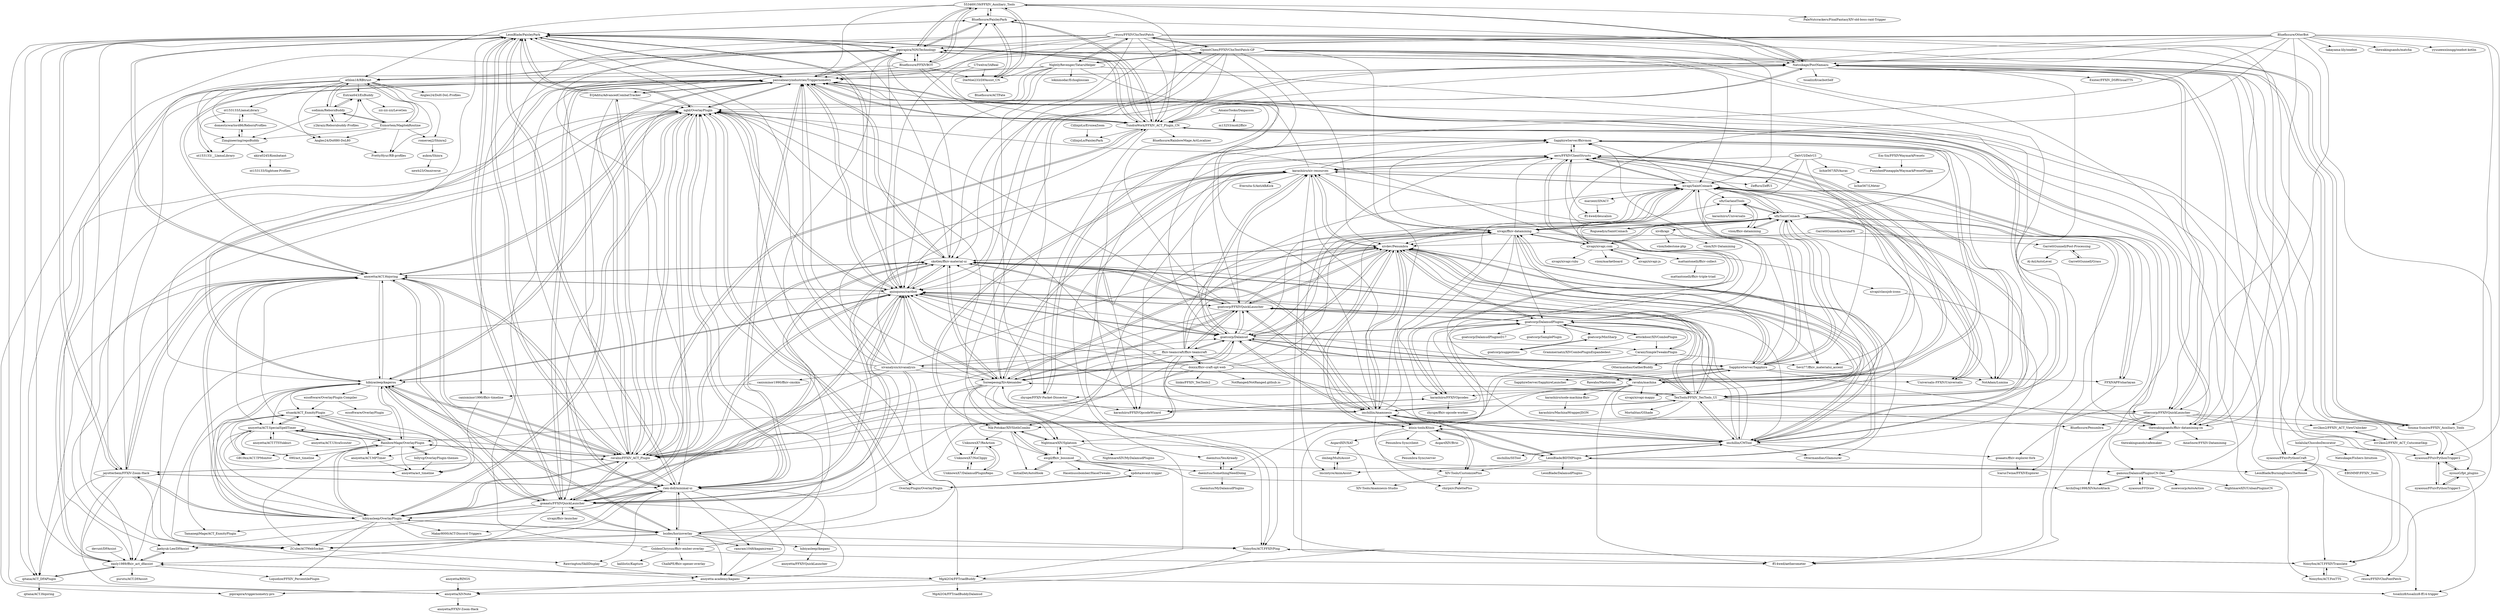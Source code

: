 digraph G {
"553469159/FFXIV_Auxiliary_Tools" -> "Bluefissure/PaisleyPark"
"553469159/FFXIV_Auxiliary_Tools" -> "pipirapira/NiNiTechnology"
"553469159/FFXIV_Auxiliary_Tools" -> "Natsukage/PostNamazu"
"553469159/FFXIV_Auxiliary_Tools" -> "paissaheavyindustries/Triggernometry"
"553469159/FFXIV_Auxiliary_Tools" -> "DieMoe233/DFAssist_CN"
"553469159/FFXIV_Auxiliary_Tools" -> "TundraWork/FFXIV_ACT_Plugin_CN"
"553469159/FFXIV_Auxiliary_Tools" -> "athlon18/RBtrust"
"553469159/FFXIV_Auxiliary_Tools" -> "Bluefissure/FFXIVBOT"
"553469159/FFXIV_Auxiliary_Tools" -> "PaleNutcrackers/FinalFantasyXIV-old-boss-raid-Trigger"
"Nik-Potokar/XIVSlothCombo" -> "NightmareXIV/Splatoon"
"Nik-Potokar/XIVSlothCombo" -> "awgil/ffxiv_bossmod"
"Nik-Potokar/XIVSlothCombo" -> "UnknownX7/ReAction"
"Nik-Potokar/XIVSlothCombo" -> "InitialDet/AutoHook"
"Nik-Potokar/XIVSlothCombo" -> "karashiiro/xiv-resources"
"lichie567/XIVAuras" -> "lichie567/LMeter"
"GpointChen/FFXIVChnTextPatch-GP" -> "reusu/FFXIVChnTextPatch"
"GpointChen/FFXIVChnTextPatch-GP" -> "NightlyRevenger/TataruHelper"
"GpointChen/FFXIVChnTextPatch-GP" -> "xivapi/SaintCoinach"
"GpointChen/FFXIVChnTextPatch-GP" -> "skotlex/ffxiv-material-ui"
"GpointChen/FFXIVChnTextPatch-GP" -> "TexTools/FFXIV_TexTools_UI"
"GpointChen/FFXIVChnTextPatch-GP" -> "thewakingsands/ffxiv-datamining-cn"
"GpointChen/FFXIVChnTextPatch-GP" -> "Natsukage/PostNamazu"
"GpointChen/FFXIVChnTextPatch-GP" -> "imchillin/Anamnesis"
"GpointChen/FFXIVChnTextPatch-GP" -> "goatcorp/FFXIVQuickLauncher"
"GpointChen/FFXIVChnTextPatch-GP" -> "ottercorp/FFXIVQuickLauncher"
"GpointChen/FFXIVChnTextPatch-GP" -> "xivdev/Penumbra"
"GpointChen/FFXIVChnTextPatch-GP" -> "TundraWork/FFXIV_ACT_Plugin_CN"
"GpointChen/FFXIVChnTextPatch-GP" -> "quisquous/cactbot"
"GpointChen/FFXIVChnTextPatch-GP" -> "ravahn/FFXIV_ACT_Plugin"
"GpointChen/FFXIVChnTextPatch-GP" -> "Soreepeong/XivAlexander"
"reusu/FFXIVChnTextPatch" -> "Noisyfox/ACT.FFXIVTranslate"
"reusu/FFXIVChnTextPatch" -> "GpointChen/FFXIVChnTextPatch-GP"
"reusu/FFXIVChnTextPatch" -> "reusu/FFXIVChnFontPatch"
"reusu/FFXIVChnTextPatch" -> "TundraWork/FFXIV_ACT_Plugin_CN"
"reusu/FFXIVChnTextPatch" -> "NightlyRevenger/TataruHelper"
"reusu/FFXIVChnTextPatch" -> "pipirapira/NiNiTechnology"
"reusu/FFXIVChnTextPatch" -> "quisquous/cactbot"
"reusu/FFXIVChnTextPatch" -> "thewakingsands/ffxiv-datamining-cn"
"reusu/FFXIVChnTextPatch" -> "ravahn/FFXIV_ACT_Plugin"
"reusu/FFXIVChnTextPatch" -> "Noisyfox/ACT.FFXIVPing"
"reusu/FFXIVChnTextPatch" -> "DieMoe233/DFAssist_CN"
"reusu/FFXIVChnTextPatch" -> "skotlex/ffxiv-material-ui"
"reusu/FFXIVChnTextPatch" -> "rien-doll/minimal-ui"
"reusu/FFXIVChnTextPatch" -> "xivapi/SaintCoinach"
"reusu/FFXIVChnTextPatch" -> "Natsukage/PostNamazu"
"ffxiv-teamcraft/ffxiv-teamcraft" -> "quisquous/cactbot"
"ffxiv-teamcraft/ffxiv-teamcraft" -> "goatcorp/Dalamud"
"ffxiv-teamcraft/ffxiv-teamcraft" -> "goatcorp/FFXIVQuickLauncher"
"ffxiv-teamcraft/ffxiv-teamcraft" -> "skotlex/ffxiv-material-ui"
"ffxiv-teamcraft/ffxiv-teamcraft" -> "ravahn/FFXIV_ACT_Plugin"
"ffxiv-teamcraft/ffxiv-teamcraft" -> "xivapi/ffxiv-datamining"
"ffxiv-teamcraft/ffxiv-teamcraft" -> "Soreepeong/XivAlexander"
"ffxiv-teamcraft/ffxiv-teamcraft" -> "xivdev/Penumbra"
"ffxiv-teamcraft/ffxiv-teamcraft" -> "goaaats/FFXIVQuickLauncher"
"ffxiv-teamcraft/ffxiv-teamcraft" -> "imchillin/CMTool"
"ffxiv-teamcraft/ffxiv-teamcraft" -> "doxxx/ffxiv-craft-opt-web"
"ffxiv-teamcraft/ffxiv-teamcraft" -> "xivanalysis/xivanalysis"
"ffxiv-teamcraft/ffxiv-teamcraft" -> "imchillin/Anamnesis"
"ffxiv-teamcraft/ffxiv-teamcraft" -> "xivapi/SaintCoinach"
"ffxiv-teamcraft/ffxiv-teamcraft" -> "SapphireServer/Sapphire"
"xivdev/Penumbra" -> "imchillin/Anamnesis"
"xivdev/Penumbra" -> "skotlex/ffxiv-material-ui"
"xivdev/Penumbra" -> "goatcorp/Dalamud"
"xivdev/Penumbra" -> "imchillin/CMTool"
"xivdev/Penumbra" -> "goatcorp/FFXIVQuickLauncher"
"xivdev/Penumbra" -> "LeonBlade/BDTHPlugin"
"xivdev/Penumbra" -> "ktisis-tools/Ktisis"
"xivdev/Penumbra" -> "goatcorp/DalamudPlugins"
"xivdev/Penumbra" -> "XIV-Tools/CustomizePlus"
"xivdev/Penumbra" -> "Sevii77/ffxiv_materialui_accent"
"xivdev/Penumbra" -> "karashiiro/xiv-resources"
"xivdev/Penumbra" -> "TexTools/FFXIV_TexTools_UI"
"xivdev/Penumbra" -> "Soreepeong/XivAlexander"
"xivdev/Penumbra" -> "Ottermandias/Glamourer"
"xivdev/Penumbra" -> "quisquous/cactbot"
"skotlex/ffxiv-material-ui" -> "xivdev/Penumbra"
"skotlex/ffxiv-material-ui" -> "TexTools/FFXIV_TexTools_UI"
"skotlex/ffxiv-material-ui" -> "goatcorp/FFXIVQuickLauncher"
"skotlex/ffxiv-material-ui" -> "quisquous/cactbot"
"skotlex/ffxiv-material-ui" -> "rien-doll/minimal-ui"
"skotlex/ffxiv-material-ui" -> "paissaheavyindustries/Triggernometry"
"skotlex/ffxiv-material-ui" -> "Soreepeong/XivAlexander"
"skotlex/ffxiv-material-ui" -> "ravahn/FFXIV_ACT_Plugin"
"skotlex/ffxiv-material-ui" -> "goatcorp/Dalamud"
"skotlex/ffxiv-material-ui" -> "goaaats/FFXIVQuickLauncher"
"skotlex/ffxiv-material-ui" -> "ngld/OverlayPlugin"
"skotlex/ffxiv-material-ui" -> "imchillin/Anamnesis"
"skotlex/ffxiv-material-ui" -> "anoyetta/ACT.Hojoring"
"skotlex/ffxiv-material-ui" -> "LeonBlade/PaisleyPark"
"skotlex/ffxiv-material-ui" -> "imchillin/CMTool"
"attickdoor/XIVComboPlugin" -> "goatcorp/DalamudPlugins"
"attickdoor/XIVComboPlugin" -> "Caraxi/SimpleTweaksPlugin"
"attickdoor/XIVComboPlugin" -> "Grammernatzi/XIVComboPluginExpandedest"
"Soreepeong/XivAlexander" -> "quisquous/cactbot"
"Soreepeong/XivAlexander" -> "skotlex/ffxiv-material-ui"
"Soreepeong/XivAlexander" -> "xivdev/Penumbra"
"Soreepeong/XivAlexander" -> "goatcorp/FFXIVQuickLauncher"
"Soreepeong/XivAlexander" -> "goatcorp/Dalamud"
"Soreepeong/XivAlexander" -> "paissaheavyindustries/Triggernometry"
"Soreepeong/XivAlexander" -> "karashiiro/xiv-resources"
"Soreepeong/XivAlexander" -> "Natsukage/PostNamazu"
"Soreepeong/XivAlexander" -> "UnknownX7/NoClippy"
"Soreepeong/XivAlexander" -> "awgil/ffxiv_bossmod"
"Soreepeong/XivAlexander" -> "ravahn/FFXIV_ACT_Plugin"
"Soreepeong/XivAlexander" -> "MgAl2O4/FFTriadBuddy"
"Soreepeong/XivAlexander" -> "Nik-Potokar/XIVSlothCombo"
"Soreepeong/XivAlexander" -> "TexTools/FFXIV_TexTools_UI"
"Soreepeong/XivAlexander" -> "NightmareXIV/Splatoon"
"Bluefissure/FFXIVBOT" -> "pipirapira/NiNiTechnology"
"Bluefissure/FFXIVBOT" -> "553469159/FFXIV_Auxiliary_Tools"
"Bluefissure/FFXIVBOT" -> "TundraWork/FFXIV_ACT_Plugin_CN"
"Bluefissure/FFXIVBOT" -> "DieMoe233/DFAssist_CN"
"Bluefissure/FFXIVBOT" -> "Bluefissure/PaisleyPark"
"Bluefissure/FFXIVBOT" -> "athlon18/RBtrust"
"Bluefissure/FFXIVBOT" -> "paissaheavyindustries/Triggernometry"
"Bluefissure/FFXIVBOT" -> "nyaoouo/FFxivPythonCraft"
"Bluefissure/FFXIVBOT" -> "LeonBlade/PaisleyPark"
"xivanalysis/xivanalysis" -> "goaaats/FFXIVQuickLauncher"
"xivanalysis/xivanalysis" -> "quisquous/cactbot"
"xivanalysis/xivanalysis" -> "ravahn/FFXIV_ACT_Plugin"
"xivanalysis/xivanalysis" -> "goatcorp/Dalamud"
"xivanalysis/xivanalysis" -> "ngld/OverlayPlugin"
"xivanalysis/xivanalysis" -> "xivdev/Penumbra"
"xivanalysis/xivanalysis" -> "LeonBlade/PaisleyPark"
"xivanalysis/xivanalysis" -> "paissaheavyindustries/Triggernometry"
"xivanalysis/xivanalysis" -> "Universalis-FFXIV/Universalis"
"xivanalysis/xivanalysis" -> "bsides/horizoverlay"
"xivanalysis/xivanalysis" -> "karashiiro/xiv-resources"
"xivanalysis/xivanalysis" -> "Soreepeong/XivAlexander"
"xivanalysis/xivanalysis" -> "aers/FFXIVClientStructs"
"xivanalysis/xivanalysis" -> "ravahn/machina"
"xivanalysis/xivanalysis" -> "canisminor1990/ffxiv-cmskin"
"Bluefissure/OtterBot" -> "ottercorp/FFXIVQuickLauncher"
"Bluefissure/OtterBot" -> "Souma-Sumire/FFXIV_Auxiliary_Tools"
"Bluefissure/OtterBot" -> "TundraWork/FFXIV_ACT_Plugin_CN"
"Bluefissure/OtterBot" -> "Natsukage/PostNamazu"
"Bluefissure/OtterBot" -> "takayama-lily/onebot" ["e"=1]
"Bluefissure/OtterBot" -> "quisquous/cactbot"
"Bluefissure/OtterBot" -> "pipirapira/NiNiTechnology"
"Bluefissure/OtterBot" -> "karashiiro/FFXIVOpcodes"
"Bluefissure/OtterBot" -> "thewakingsands/ffxiv-datamining-cn"
"Bluefissure/OtterBot" -> "thewakingsands/matcha"
"Bluefissure/OtterBot" -> "goatcorp/Dalamud"
"Bluefissure/OtterBot" -> "nyaoouo/FFxivPythonTrigger2"
"Bluefissure/OtterBot" -> "yyuueexxiinngg/onebot-kotlin" ["e"=1]
"Bluefissure/OtterBot" -> "paissaheavyindustries/Triggernometry"
"LeonBlade/BDTHPlugin" -> "LeonBlade/BurningDownTheHouse"
"LeonBlade/BDTHPlugin" -> "LeonBlade/DalamudPlugins"
"LeonBlade/BDTHPlugin" -> "XIV-Tools/CustomizePlus"
"LeonBlade/BDTHPlugin" -> "xivdev/Penumbra"
"LeonBlade/BDTHPlugin" -> "imchillin/CMTool"
"LeonBlade/BDTHPlugin" -> "ktisis-tools/Ktisis"
"LeonBlade/BDTHPlugin" -> "imchillin/Anamnesis"
"hibiyasleep/OverlayPlugin" -> "hibiyasleep/kagerou"
"hibiyasleep/OverlayPlugin" -> "ravahn/FFXIV_ACT_Plugin"
"hibiyasleep/OverlayPlugin" -> "ngld/OverlayPlugin"
"hibiyasleep/OverlayPlugin" -> "anoyetta/ACT.Hojoring"
"hibiyasleep/OverlayPlugin" -> "TamanegiMage/ACT_EnmityPlugin"
"hibiyasleep/OverlayPlugin" -> "Liquidize/FFXIV_PercentilePlugin"
"hibiyasleep/OverlayPlugin" -> "ZCube/ACTWebSocket"
"hibiyasleep/OverlayPlugin" -> "quisquous/cactbot"
"hibiyasleep/OverlayPlugin" -> "anoyetta/ACT.SpecialSpellTimer"
"hibiyasleep/OverlayPlugin" -> "RainbowMage/OverlayPlugin"
"hibiyasleep/OverlayPlugin" -> "Makar8000/ACT-Discord-Triggers"
"hibiyasleep/OverlayPlugin" -> "bsides/horizoverlay"
"hibiyasleep/OverlayPlugin" -> "Noisyfox/ACT.FFXIVPing"
"hibiyasleep/OverlayPlugin" -> "jayotterbein/FFXIV-Zoom-Hack"
"hibiyasleep/OverlayPlugin" -> "xtuaok/ACT_EnmityPlugin"
"imchillin/Anamnesis" -> "imchillin/CMTool"
"imchillin/Anamnesis" -> "xivdev/Penumbra"
"imchillin/Anamnesis" -> "TexTools/FFXIV_TexTools_UI"
"imchillin/Anamnesis" -> "LeonBlade/BDTHPlugin"
"imchillin/Anamnesis" -> "ktisis-tools/Ktisis"
"imchillin/Anamnesis" -> "skotlex/ffxiv-material-ui"
"imchillin/Anamnesis" -> "goatcorp/FFXIVQuickLauncher"
"imchillin/Anamnesis" -> "quisquous/cactbot"
"imchillin/Anamnesis" -> "goatcorp/Dalamud"
"imchillin/Anamnesis" -> "Soreepeong/XivAlexander"
"imchillin/Anamnesis" -> "karashiiro/xiv-resources"
"imchillin/Anamnesis" -> "goatcorp/DalamudPlugins"
"imchillin/Anamnesis" -> "paissaheavyindustries/Triggernometry"
"imchillin/Anamnesis" -> "XIV-Tools/CustomizePlus"
"imchillin/Anamnesis" -> "xivapi/SaintCoinach"
"goatcorp/FFXIVQuickLauncher" -> "goatcorp/Dalamud"
"goatcorp/FFXIVQuickLauncher" -> "skotlex/ffxiv-material-ui"
"goatcorp/FFXIVQuickLauncher" -> "xivdev/Penumbra"
"goatcorp/FFXIVQuickLauncher" -> "Soreepeong/XivAlexander"
"goatcorp/FFXIVQuickLauncher" -> "quisquous/cactbot"
"goatcorp/FFXIVQuickLauncher" -> "goatcorp/DalamudPlugins"
"goatcorp/FFXIVQuickLauncher" -> "imchillin/Anamnesis"
"goatcorp/FFXIVQuickLauncher" -> "ffxiv-teamcraft/ffxiv-teamcraft"
"goatcorp/FFXIVQuickLauncher" -> "ravahn/FFXIV_ACT_Plugin"
"goatcorp/FFXIVQuickLauncher" -> "TexTools/FFXIV_TexTools_UI"
"goatcorp/FFXIVQuickLauncher" -> "imchillin/CMTool"
"goatcorp/FFXIVQuickLauncher" -> "karashiiro/xiv-resources"
"goatcorp/FFXIVQuickLauncher" -> "xivapi/ffxiv-datamining"
"goatcorp/FFXIVQuickLauncher" -> "ngld/OverlayPlugin"
"goatcorp/FFXIVQuickLauncher" -> "paissaheavyindustries/Triggernometry"
"devunt/DFAssist" -> "easly1989/ffxiv_act_dfassist"
"TundraWork/FFXIV_ACT_Plugin_CN" -> "paissaheavyindustries/Triggernometry"
"TundraWork/FFXIV_ACT_Plugin_CN" -> "ngld/OverlayPlugin"
"TundraWork/FFXIV_ACT_Plugin_CN" -> "Natsukage/PostNamazu"
"TundraWork/FFXIV_ACT_Plugin_CN" -> "Bluefissure/RainbowMage.ActLocalizer"
"TundraWork/FFXIV_ACT_Plugin_CN" -> "Bluefissure/PaisleyPark"
"TundraWork/FFXIV_ACT_Plugin_CN" -> "thewakingsands/ffxiv-datamining-cn"
"TundraWork/FFXIV_ACT_Plugin_CN" -> "Noisyfox/ACT.FoxTTS"
"TundraWork/FFXIV_ACT_Plugin_CN" -> "CillinjoLo/PaisleyPark"
"TundraWork/FFXIV_ACT_Plugin_CN" -> "ravahn/FFXIV_ACT_Plugin"
"TundraWork/FFXIV_ACT_Plugin_CN" -> "pipirapira/NiNiTechnology"
"TundraWork/FFXIV_ACT_Plugin_CN" -> "Noisyfox/ACT.FFXIVTranslate"
"TundraWork/FFXIV_ACT_Plugin_CN" -> "zhyupe/FFXIV-Packet-Dissector"
"TundraWork/FFXIV_ACT_Plugin_CN" -> "LeonBlade/PaisleyPark"
"TundraWork/FFXIV_ACT_Plugin_CN" -> "SapphireServer/ffxivmon"
"TexTools/FFXIV_TexTools_UI" -> "skotlex/ffxiv-material-ui"
"TexTools/FFXIV_TexTools_UI" -> "imchillin/CMTool"
"TexTools/FFXIV_TexTools_UI" -> "imchillin/Anamnesis"
"TexTools/FFXIV_TexTools_UI" -> "xivdev/Penumbra"
"TexTools/FFXIV_TexTools_UI" -> "goatcorp/Dalamud"
"TexTools/FFXIV_TexTools_UI" -> "Natsukage/PostNamazu"
"TexTools/FFXIV_TexTools_UI" -> "Soreepeong/XivAlexander"
"TexTools/FFXIV_TexTools_UI" -> "goatcorp/FFXIVQuickLauncher"
"TexTools/FFXIV_TexTools_UI" -> "Bluefissure/Penumbra"
"TexTools/FFXIV_TexTools_UI" -> "quisquous/cactbot"
"TexTools/FFXIV_TexTools_UI" -> "Mortalitas/GShade" ["e"=1]
"TexTools/FFXIV_TexTools_UI" -> "ottercorp/FFXIVQuickLauncher"
"TexTools/FFXIV_TexTools_UI" -> "paissaheavyindustries/Triggernometry"
"TexTools/FFXIV_TexTools_UI" -> "MgAl2O4/FFTriadBuddy"
"TexTools/FFXIV_TexTools_UI" -> "ufx/SaintCoinach"
"SapphireServer/Sapphire" -> "ufx/SaintCoinach"
"SapphireServer/Sapphire" -> "SapphireServer/ffxivmon"
"SapphireServer/Sapphire" -> "ravahn/machina"
"SapphireServer/Sapphire" -> "goatcorp/Dalamud"
"SapphireServer/Sapphire" -> "xivapi/SaintCoinach"
"SapphireServer/Sapphire" -> "xivapi/ffxiv-datamining"
"SapphireServer/Sapphire" -> "xivdev/Penumbra"
"SapphireServer/Sapphire" -> "SapphireServer/SapphireLauncher"
"SapphireServer/Sapphire" -> "NotAdam/Lumina"
"SapphireServer/Sapphire" -> "thewakingsands/ffxiv-datamining-cn"
"SapphireServer/Sapphire" -> "goaaats/FFXIVQuickLauncher"
"SapphireServer/Sapphire" -> "aers/FFXIVClientStructs"
"SapphireServer/Sapphire" -> "quisquous/cactbot"
"SapphireServer/Sapphire" -> "FFXIVAPP/sharlayan"
"SapphireServer/Sapphire" -> "Rawaho/Maelstrom" ["e"=1]
"GarrettGunnell/AcerolaFX" -> "xivdev/Penumbra"
"GarrettGunnell/AcerolaFX" -> "GarrettGunnell/Post-Processing"
"AmanoTooko/Daigassou" -> "m13253/midi2ffxiv"
"AmanoTooko/Daigassou" -> "TundraWork/FFXIV_ACT_Plugin_CN"
"UTwelve/3AReal" -> "TundraWork/FFXIV_ACT_Plugin_CN"
"UTwelve/3AReal" -> "athlon18/RBtrust"
"UTwelve/3AReal" -> "DieMoe233/DFAssist_CN"
"MgAl2O4/FFTriadBuddy" -> "pipirapira/triggernometry-pro"
"MgAl2O4/FFTriadBuddy" -> "easly1989/ffxiv_act_dfassist"
"MgAl2O4/FFTriadBuddy" -> "MgAl2O4/FFTriadBuddyDalamud"
"MgAl2O4/FFTriadBuddy" -> "tssailzz8/tssailzz8-ff14-trigger"
"holalula/ChocoboDecorator" -> "LeonBlade/BurningDownTheHouse"
"holalula/ChocoboDecorator" -> "nyaoouo/FFxivPythonCraft"
"holalula/ChocoboDecorator" -> "nyaoouo/FFxivPythonTrigger2"
"holalula/ChocoboDecorator" -> "Natsukage/Fishers-Intuition"
"EQAditu/AdvancedCombatTracker" -> "paissaheavyindustries/Triggernometry"
"EQAditu/AdvancedCombatTracker" -> "LeonBlade/PaisleyPark"
"EQAditu/AdvancedCombatTracker" -> "ngld/OverlayPlugin"
"EQAditu/AdvancedCombatTracker" -> "goaaats/FFXIVQuickLauncher"
"EQAditu/AdvancedCombatTracker" -> "ravahn/FFXIV_ACT_Plugin"
"Natsukage/PostNamazu" -> "Souma-Sumire/FFXIV_Auxiliary_Tools"
"Natsukage/PostNamazu" -> "paissaheavyindustries/Triggernometry"
"Natsukage/PostNamazu" -> "ottercorp/FFXIVQuickLauncher"
"Natsukage/PostNamazu" -> "TundraWork/FFXIV_ACT_Plugin_CN"
"Natsukage/PostNamazu" -> "pipirapira/NiNiTechnology"
"Natsukage/PostNamazu" -> "svr2kos2/FFXIV_ACT_CutsceneSkip"
"Natsukage/PostNamazu" -> "Bluefissure/PaisleyPark"
"Natsukage/PostNamazu" -> "nyaoouo/FFxivPythonCraft"
"Natsukage/PostNamazu" -> "553469159/FFXIV_Auxiliary_Tools"
"Natsukage/PostNamazu" -> "thewakingsands/ffxiv-datamining-cn"
"Natsukage/PostNamazu" -> "NightmareXIV/Splatoon"
"Natsukage/PostNamazu" -> "tssailzz8/cacbotSelf"
"Natsukage/PostNamazu" -> "nyaoouo/FFxivPythonTrigger2"
"Natsukage/PostNamazu" -> "gamous/DalamudPluginsCN-Dev"
"Natsukage/PostNamazu" -> "Exnter/FFXIV_DSRVisualTTS"
"imchillin/CMTool" -> "imchillin/Anamnesis"
"imchillin/CMTool" -> "TexTools/FFXIV_TexTools_UI"
"imchillin/CMTool" -> "xivdev/Penumbra"
"imchillin/CMTool" -> "LeonBlade/BDTHPlugin"
"imchillin/CMTool" -> "ktisis-tools/Ktisis"
"imchillin/CMTool" -> "paissaheavyindustries/Triggernometry"
"imchillin/CMTool" -> "imchillin/SSTool"
"imchillin/CMTool" -> "ngld/OverlayPlugin"
"imchillin/CMTool" -> "ufx/SaintCoinach"
"imchillin/CMTool" -> "Ottermandias/Glamourer"
"imchillin/CMTool" -> "quisquous/cactbot"
"imchillin/CMTool" -> "xivapi/ffxiv-datamining"
"imchillin/CMTool" -> "lmcintyre/AnimAssist"
"imchillin/CMTool" -> "goaaats/ffxiv-explorer-fork"
"imchillin/CMTool" -> "goatcorp/DalamudPlugins"
"paissaheavyindustries/Triggernometry" -> "ngld/OverlayPlugin"
"paissaheavyindustries/Triggernometry" -> "quisquous/cactbot"
"paissaheavyindustries/Triggernometry" -> "LeonBlade/PaisleyPark"
"paissaheavyindustries/Triggernometry" -> "Natsukage/PostNamazu"
"paissaheavyindustries/Triggernometry" -> "ravahn/FFXIV_ACT_Plugin"
"paissaheavyindustries/Triggernometry" -> "easly1989/ffxiv_act_dfassist"
"paissaheavyindustries/Triggernometry" -> "TundraWork/FFXIV_ACT_Plugin_CN"
"paissaheavyindustries/Triggernometry" -> "goaaats/FFXIVQuickLauncher"
"paissaheavyindustries/Triggernometry" -> "anoyetta/ACT.Hojoring"
"paissaheavyindustries/Triggernometry" -> "rien-doll/minimal-ui"
"paissaheavyindustries/Triggernometry" -> "hibiyasleep/kagerou"
"paissaheavyindustries/Triggernometry" -> "pipirapira/NiNiTechnology"
"paissaheavyindustries/Triggernometry" -> "skotlex/ffxiv-material-ui"
"paissaheavyindustries/Triggernometry" -> "EQAditu/AdvancedCombatTracker"
"paissaheavyindustries/Triggernometry" -> "imchillin/CMTool"
"quisquous/cactbot" -> "ravahn/FFXIV_ACT_Plugin"
"quisquous/cactbot" -> "ngld/OverlayPlugin"
"quisquous/cactbot" -> "paissaheavyindustries/Triggernometry"
"quisquous/cactbot" -> "anoyetta/ACT.Hojoring"
"quisquous/cactbot" -> "hibiyasleep/kagerou"
"quisquous/cactbot" -> "skotlex/ffxiv-material-ui"
"quisquous/cactbot" -> "hibiyasleep/OverlayPlugin"
"quisquous/cactbot" -> "goaaats/FFXIVQuickLauncher"
"quisquous/cactbot" -> "LeonBlade/PaisleyPark"
"quisquous/cactbot" -> "Soreepeong/XivAlexander"
"quisquous/cactbot" -> "goatcorp/Dalamud"
"quisquous/cactbot" -> "goatcorp/FFXIVQuickLauncher"
"quisquous/cactbot" -> "rien-doll/minimal-ui"
"quisquous/cactbot" -> "TundraWork/FFXIV_ACT_Plugin_CN"
"quisquous/cactbot" -> "easly1989/ffxiv_act_dfassist"
"ravahn/FFXIV_ACT_Plugin" -> "quisquous/cactbot"
"ravahn/FFXIV_ACT_Plugin" -> "anoyetta/ACT.Hojoring"
"ravahn/FFXIV_ACT_Plugin" -> "hibiyasleep/kagerou"
"ravahn/FFXIV_ACT_Plugin" -> "ngld/OverlayPlugin"
"ravahn/FFXIV_ACT_Plugin" -> "hibiyasleep/OverlayPlugin"
"ravahn/FFXIV_ACT_Plugin" -> "paissaheavyindustries/Triggernometry"
"ravahn/FFXIV_ACT_Plugin" -> "TundraWork/FFXIV_ACT_Plugin_CN"
"ravahn/FFXIV_ACT_Plugin" -> "goaaats/FFXIVQuickLauncher"
"ravahn/FFXIV_ACT_Plugin" -> "LeonBlade/PaisleyPark"
"ravahn/FFXIV_ACT_Plugin" -> "skotlex/ffxiv-material-ui"
"ravahn/FFXIV_ACT_Plugin" -> "RainbowMage/OverlayPlugin"
"ravahn/FFXIV_ACT_Plugin" -> "jayotterbein/FFXIV-Zoom-Hack"
"ravahn/FFXIV_ACT_Plugin" -> "anoyetta/ACT.SpecialSpellTimer"
"ravahn/FFXIV_ACT_Plugin" -> "rien-doll/minimal-ui"
"ravahn/FFXIV_ACT_Plugin" -> "EQAditu/AdvancedCombatTracker"
"ravahn/machina" -> "SapphireServer/ffxivmon"
"ravahn/machina" -> "aers/FFXIVClientStructs"
"ravahn/machina" -> "karashiiro/FFXIVOpcodes"
"ravahn/machina" -> "ff14wed/aetherometer"
"ravahn/machina" -> "zhyupe/FFXIV-Packet-Dissector"
"ravahn/machina" -> "karashiiro/FFXIVOpcodeWizard"
"ravahn/machina" -> "xivapi/xivapi-mappy"
"ravahn/machina" -> "SapphireServer/Sapphire"
"ravahn/machina" -> "ufx/SaintCoinach"
"ravahn/machina" -> "karashiiro/node-machina-ffxiv"
"ravahn/machina" -> "thewakingsands/ffxiv-datamining-cn"
"ravahn/machina" -> "xivapi/SaintCoinach"
"ravahn/machina" -> "ravahn/FFXIV_ACT_Plugin"
"nt153133/LlamaLibrary" -> "domesticwarlord86/RebornProfiles"
"nt153133/LlamaLibrary" -> "Angles24/DoH80-DoL80"
"nt153133/LlamaLibrary" -> "nt153133/__LlamaLibrary"
"OverlayPlugin/OverlayPlugin" -> "ngld/OverlayPlugin"
"OverlayPlugin/OverlayPlugin" -> "xpdota/event-trigger"
"Souma-Sumire/FFXIV_Auxiliary_Tools" -> "Natsukage/PostNamazu"
"Souma-Sumire/FFXIV_Auxiliary_Tools" -> "pipirapira/NiNiTechnology"
"Souma-Sumire/FFXIV_Auxiliary_Tools" -> "nyouoG/fpt_plugins"
"Souma-Sumire/FFXIV_Auxiliary_Tools" -> "nyaoouo/FFxivPythonTrigger2"
"anoyetta/ACT.Hojoring" -> "ravahn/FFXIV_ACT_Plugin"
"anoyetta/ACT.Hojoring" -> "ngld/OverlayPlugin"
"anoyetta/ACT.Hojoring" -> "quisquous/cactbot"
"anoyetta/ACT.Hojoring" -> "hibiyasleep/OverlayPlugin"
"anoyetta/ACT.Hojoring" -> "hibiyasleep/kagerou"
"anoyetta/ACT.Hojoring" -> "paissaheavyindustries/Triggernometry"
"anoyetta/ACT.Hojoring" -> "goaaats/FFXIVQuickLauncher"
"anoyetta/ACT.Hojoring" -> "LeonBlade/PaisleyPark"
"anoyetta/ACT.Hojoring" -> "easly1989/ffxiv_act_dfassist"
"anoyetta/ACT.Hojoring" -> "rien-doll/minimal-ui"
"anoyetta/ACT.Hojoring" -> "qitana/ACT_DFAPlugin"
"anoyetta/ACT.Hojoring" -> "ZCube/ACTWebSocket"
"anoyetta/ACT.Hojoring" -> "anoyetta/ACT.SpecialSpellTimer"
"anoyetta/ACT.Hojoring" -> "jayotterbein/FFXIV-Zoom-Hack"
"anoyetta/ACT.Hojoring" -> "skotlex/ffxiv-material-ui"
"canisminor1990/ffxiv-cmskin" -> "canisminor1990/ffxiv-timeline"
"goatcorp/Dalamud" -> "goatcorp/FFXIVQuickLauncher"
"goatcorp/Dalamud" -> "goatcorp/DalamudPlugins"
"goatcorp/Dalamud" -> "xivdev/Penumbra"
"goatcorp/Dalamud" -> "quisquous/cactbot"
"goatcorp/Dalamud" -> "skotlex/ffxiv-material-ui"
"goatcorp/Dalamud" -> "aers/FFXIVClientStructs"
"goatcorp/Dalamud" -> "Soreepeong/XivAlexander"
"goatcorp/Dalamud" -> "karashiiro/xiv-resources"
"goatcorp/Dalamud" -> "SapphireServer/Sapphire"
"goatcorp/Dalamud" -> "TexTools/FFXIV_TexTools_UI"
"goatcorp/Dalamud" -> "imchillin/Anamnesis"
"goatcorp/Dalamud" -> "ffxiv-teamcraft/ffxiv-teamcraft"
"goatcorp/Dalamud" -> "Caraxi/SimpleTweaksPlugin"
"goatcorp/Dalamud" -> "xivapi/SaintCoinach"
"goatcorp/Dalamud" -> "ravahn/FFXIV_ACT_Plugin"
"pipirapira/NiNiTechnology" -> "553469159/FFXIV_Auxiliary_Tools"
"pipirapira/NiNiTechnology" -> "Bluefissure/PaisleyPark"
"pipirapira/NiNiTechnology" -> "Natsukage/PostNamazu"
"pipirapira/NiNiTechnology" -> "Souma-Sumire/FFXIV_Auxiliary_Tools"
"pipirapira/NiNiTechnology" -> "paissaheavyindustries/Triggernometry"
"pipirapira/NiNiTechnology" -> "TundraWork/FFXIV_ACT_Plugin_CN"
"pipirapira/NiNiTechnology" -> "athlon18/RBtrust"
"pipirapira/NiNiTechnology" -> "LeonBlade/PaisleyPark"
"pipirapira/NiNiTechnology" -> "Bluefissure/FFXIVBOT"
"pipirapira/NiNiTechnology" -> "quisquous/cactbot"
"pipirapira/NiNiTechnology" -> "canisminor1990/ffxiv-timeline"
"pipirapira/NiNiTechnology" -> "MgAl2O4/FFTriadBuddy"
"pipirapira/NiNiTechnology" -> "skotlex/ffxiv-material-ui"
"pipirapira/NiNiTechnology" -> "jayotterbein/FFXIV-Zoom-Hack"
"pipirapira/NiNiTechnology" -> "pipirapira/triggernometry-pro"
"xpdota/event-trigger" -> "OverlayPlugin/OverlayPlugin"
"CillinjoLo/ErozeaZoom" -> "CillinjoLo/PaisleyPark"
"DelvUI/DelvUI" -> "lichie567/XIVAuras"
"DelvUI/DelvUI" -> "karashiiro/xiv-resources"
"DelvUI/DelvUI" -> "Zeffuro/ZeffUI"
"DelvUI/DelvUI" -> "goatcorp/DalamudPlugins"
"DelvUI/DelvUI" -> "Sevii77/ffxiv_materialui_accent"
"DelvUI/DelvUI" -> "PunishedPineapple/WaymarkPresetPlugin"
"Entrax643/ExBuddy" -> "zzi-zzi-zzi/LeveGen"
"Entrax643/ExBuddy" -> "sodimm/RebornBuddy"
"Zimgineering/repoBuddy" -> "nt153133/__LlamaLibrary"
"Zimgineering/repoBuddy" -> "domesticwarlord86/RebornProfiles"
"Zimgineering/repoBuddy" -> "akira0245/Kombatant"
"akira0245/Kombatant" -> "nt153133/Sightsee-Profiles"
"athlon18/RBtrust" -> "sodimm/RebornBuddy"
"athlon18/RBtrust" -> "Exmortem/MagitekRoutine"
"athlon18/RBtrust" -> "domesticwarlord86/RebornProfiles"
"athlon18/RBtrust" -> "Angles24/DoH80-DoL80"
"athlon18/RBtrust" -> "nt153133/LlamaLibrary"
"athlon18/RBtrust" -> "romeroej2/Shinra2"
"athlon18/RBtrust" -> "Entrax643/ExBuddy"
"athlon18/RBtrust" -> "Zimgineering/repoBuddy"
"athlon18/RBtrust" -> "PrettyHyur/RB-profiles"
"athlon18/RBtrust" -> "Angles24/DoH-DoL-Profiles"
"athlon18/RBtrust" -> "nt153133/__LlamaLibrary"
"sodimm/RebornBuddy" -> "y2krazy/Rebornbuddy-Profiles"
"sodimm/RebornBuddy" -> "Entrax643/ExBuddy"
"sodimm/RebornBuddy" -> "athlon18/RBtrust"
"sodimm/RebornBuddy" -> "Exmortem/MagitekRoutine"
"sodimm/RebornBuddy" -> "Zimgineering/repoBuddy"
"nyaoouo/FFxivPythonTrigger2" -> "nyouoG/fpt_plugins"
"nyaoouo/FFxivPythonTrigger2" -> "nyaoouo/FFxivPythonTrigger3"
"NightlyRevenger/TataruHelper" -> "Noisyfox/ACT.FFXIVTranslate"
"NightlyRevenger/TataruHelper" -> "reusu/FFXIVChnTextPatch"
"NightlyRevenger/TataruHelper" -> "Noisyfox/ACT.FFXIVPing"
"NightlyRevenger/TataruHelper" -> "lokinmodar/Echoglossian"
"NightlyRevenger/TataruHelper" -> "imchillin/CMTool"
"NightlyRevenger/TataruHelper" -> "ngld/OverlayPlugin"
"NightlyRevenger/TataruHelper" -> "quisquous/cactbot"
"NightlyRevenger/TataruHelper" -> "ravahn/FFXIV_ACT_Plugin"
"NightlyRevenger/TataruHelper" -> "paissaheavyindustries/Triggernometry"
"NightlyRevenger/TataruHelper" -> "GpointChen/FFXIVChnTextPatch-GP"
"NightlyRevenger/TataruHelper" -> "EQAditu/AdvancedCombatTracker"
"LeonBlade/PaisleyPark" -> "ngld/OverlayPlugin"
"LeonBlade/PaisleyPark" -> "paissaheavyindustries/Triggernometry"
"LeonBlade/PaisleyPark" -> "goaaats/FFXIVQuickLauncher"
"LeonBlade/PaisleyPark" -> "Bluefissure/PaisleyPark"
"LeonBlade/PaisleyPark" -> "jayotterbein/FFXIV-Zoom-Hack"
"LeonBlade/PaisleyPark" -> "rien-doll/minimal-ui"
"LeonBlade/PaisleyPark" -> "quisquous/cactbot"
"LeonBlade/PaisleyPark" -> "anoyetta/ACT.Hojoring"
"LeonBlade/PaisleyPark" -> "qitana/ACT_DFAPlugin"
"LeonBlade/PaisleyPark" -> "anoyetta-academy/kagami"
"LeonBlade/PaisleyPark" -> "easly1989/ffxiv_act_dfassist"
"LeonBlade/PaisleyPark" -> "ravahn/FFXIV_ACT_Plugin"
"LeonBlade/PaisleyPark" -> "anoyetta/XIVNote"
"LeonBlade/PaisleyPark" -> "TundraWork/FFXIV_ACT_Plugin_CN"
"LeonBlade/PaisleyPark" -> "pipirapira/NiNiTechnology"
"NightmareXIV/Splatoon" -> "awgil/ffxiv_bossmod"
"NightmareXIV/Splatoon" -> "Nik-Potokar/XIVSlothCombo"
"NightmareXIV/Splatoon" -> "NightmareXIV/MyDalamudPlugins"
"NightmareXIV/Splatoon" -> "gamous/DalamudPluginsCN-Dev"
"NightmareXIV/Splatoon" -> "xpdota/event-trigger"
"bsides/horizoverlay" -> "hibiyasleep/ikegami"
"bsides/horizoverlay" -> "anoyetta-academy/kagami"
"bsides/horizoverlay" -> "hibiyasleep/OverlayPlugin"
"bsides/horizoverlay" -> "goaaats/FFXIVQuickLauncher"
"bsides/horizoverlay" -> "ZCube/ACTWebSocket"
"bsides/horizoverlay" -> "ngld/OverlayPlugin"
"bsides/horizoverlay" -> "Jaehyuk-Lee/DFAssist"
"bsides/horizoverlay" -> "rien-doll/minimal-ui"
"bsides/horizoverlay" -> "LeonBlade/PaisleyPark"
"bsides/horizoverlay" -> "GoldenChrysus/ffxiv-ember-overlay"
"bsides/horizoverlay" -> "Noisyfox/ACT.FFXIVPing"
"bsides/horizoverlay" -> "ramram1048/kagamireact"
"bsides/horizoverlay" -> "hibiyasleep/kagerou"
"xivapi/xivapi-js" -> "xivapi/xivapi.com"
"nyouoG/fpt_plugins" -> "nyaoouo/FFxivPythonTrigger2"
"nyouoG/fpt_plugins" -> "nyaoouo/FFxivPythonTrigger3"
"nyouoG/fpt_plugins" -> "tssailzz8/tssailzz8-ff14-trigger"
"Universalis-FFXIV/Universalis" -> "aers/FFXIVClientStructs"
"Universalis-FFXIV/Universalis" -> "xivapi/SaintCoinach"
"easly1989/ffxiv_act_dfassist" -> "qitana/ACT_DFAPlugin"
"easly1989/ffxiv_act_dfassist" -> "purutu/ACT.DFAssist"
"easly1989/ffxiv_act_dfassist" -> "Jaehyuk-Lee/DFAssist"
"easly1989/ffxiv_act_dfassist" -> "paissaheavyindustries/Triggernometry"
"easly1989/ffxiv_act_dfassist" -> "MgAl2O4/FFTriadBuddy"
"easly1989/ffxiv_act_dfassist" -> "Liquidize/FFXIV_PercentilePlugin"
"qitana/ACT_DFAPlugin" -> "easly1989/ffxiv_act_dfassist"
"qitana/ACT_DFAPlugin" -> "qitana/ACT.Hojoring"
"thewakingsands/ffxiv-datamining-cn" -> "AinaSnow/FFXIV-Datamining"
"thewakingsands/ffxiv-datamining-cn" -> "thewakingsands/cafemaker"
"thewakingsands/ffxiv-datamining-cn" -> "xivapi/SaintCoinach"
"thewakingsands/ffxiv-datamining-cn" -> "TundraWork/FFXIV_ACT_Plugin_CN"
"aers/FFXIVClientStructs" -> "NotAdam/Lumina"
"aers/FFXIVClientStructs" -> "xivapi/SaintCoinach"
"aers/FFXIVClientStructs" -> "karashiiro/FFXIVOpcodes"
"aers/FFXIVClientStructs" -> "karashiiro/FFXIVOpcodeWizard"
"aers/FFXIVClientStructs" -> "SapphireServer/ffxivmon"
"aers/FFXIVClientStructs" -> "karashiiro/xiv-resources"
"aers/FFXIVClientStructs" -> "ff14wed/deucalion"
"aers/FFXIVClientStructs" -> "ravahn/machina"
"aers/FFXIVClientStructs" -> "lmcintyre/AnimAssist"
"aers/FFXIVClientStructs" -> "Universalis-FFXIV/Universalis"
"GarrettGunnell/Grass" -> "GarrettGunnell/Post-Processing"
"gamous/DalamudPluginsCN-Dev" -> "nyaoouo/FFDraw"
"gamous/DalamudPluginsCN-Dev" -> "moewcorp/AutoAction"
"gamous/DalamudPluginsCN-Dev" -> "ArchiDog1998/XIVAutoAttack"
"gamous/DalamudPluginsCN-Dev" -> "NightmareXIV/UnbanPluginsCN"
"UnknownX7/DalamudPluginRepo" -> "UnknownX7/ReAction"
"UnknownX7/DalamudPluginRepo" -> "UnknownX7/NoClippy"
"UnknownX7/NoClippy" -> "UnknownX7/DalamudPluginRepo"
"UnknownX7/NoClippy" -> "UnknownX7/ReAction"
"goatcorp/DalamudPlugins" -> "goatcorp/Dalamud"
"goatcorp/DalamudPlugins" -> "goatcorp/suggestions"
"goatcorp/DalamudPlugins" -> "Caraxi/SimpleTweaksPlugin"
"goatcorp/DalamudPlugins" -> "xivdev/Penumbra"
"goatcorp/DalamudPlugins" -> "attickdoor/XIVComboPlugin"
"goatcorp/DalamudPlugins" -> "aers/FFXIVClientStructs"
"goatcorp/DalamudPlugins" -> "Ottermandias/GatherBuddy"
"goatcorp/DalamudPlugins" -> "goatcorp/DalamudPluginsD17"
"goatcorp/DalamudPlugins" -> "goatcorp/FFXIVQuickLauncher"
"goatcorp/DalamudPlugins" -> "goatcorp/MinSharp"
"goatcorp/DalamudPlugins" -> "goatcorp/SamplePlugin"
"goatcorp/DalamudPlugins" -> "ktisis-tools/Ktisis"
"karashiiro/xiv-resources" -> "aers/FFXIVClientStructs"
"karashiiro/xiv-resources" -> "Nik-Potokar/XIVSlothCombo"
"karashiiro/xiv-resources" -> "Sevii77/ffxiv_materialui_accent"
"karashiiro/xiv-resources" -> "xivdev/Penumbra"
"karashiiro/xiv-resources" -> "xivapi/SaintCoinach"
"karashiiro/xiv-resources" -> "Eternita-S/AntiAfkKick"
"karashiiro/xiv-resources" -> "xivapi/ffxiv-datamining"
"karashiiro/xiv-resources" -> "goatcorp/Dalamud"
"karashiiro/xiv-resources" -> "Zeffuro/ZeffUI"
"karashiiro/xiv-resources" -> "karashiiro/FFXIVOpcodeWizard"
"karashiiro/xiv-resources" -> "Soreepeong/XivAlexander"
"karashiiro/xiv-resources" -> "paissaheavyindustries/Triggernometry"
"karashiiro/xiv-resources" -> "SapphireServer/ffxivmon"
"karashiiro/xiv-resources" -> "daemitus/YesAlready"
"karashiiro/xiv-resources" -> "ff14wed/aetherometer"
"ottercorp/FFXIVQuickLauncher" -> "Bluefissure/Penumbra"
"ottercorp/FFXIVQuickLauncher" -> "Natsukage/PostNamazu"
"ottercorp/FFXIVQuickLauncher" -> "gamous/DalamudPluginsCN-Dev"
"ottercorp/FFXIVQuickLauncher" -> "svr2kos2/FFXIV_ACT_CutsceneSkip"
"ottercorp/FFXIVQuickLauncher" -> "svr2kos2/FFXIV_ACT_ViewUnlocker"
"ottercorp/FFXIVQuickLauncher" -> "Nik-Potokar/XIVSlothCombo"
"ottercorp/FFXIVQuickLauncher" -> "ArchiDog1998/XIVAutoAttack"
"ottercorp/FFXIVQuickLauncher" -> "NightmareXIV/Splatoon"
"ottercorp/FFXIVQuickLauncher" -> "thewakingsands/ffxiv-datamining-cn"
"ottercorp/FFXIVQuickLauncher" -> "Souma-Sumire/FFXIV_Auxiliary_Tools"
"goatcorp/suggestions" -> "goatcorp/MinSharp"
"ArchiDog1998/XIVAutoAttack" -> "gamous/DalamudPluginsCN-Dev"
"svr2kos2/FFXIV_ACT_CutsceneSkip" -> "svr2kos2/FFXIV_ACT_ViewUnlocker"
"svr2kos2/FFXIV_ACT_CutsceneSkip" -> "nyaoouo/FFxivPythonTrigger2"
"Jaehyuk-Lee/DFAssist" -> "easly1989/ffxiv_act_dfassist"
"karashiiro/FFXIVOpcodeWizard" -> "karashiiro/FFXIVOpcodes"
"karashiiro/FFXIVOpcodes" -> "karashiiro/FFXIVOpcodeWizard"
"karashiiro/FFXIVOpcodes" -> "zhyupe/ffxiv-opcode-worker"
"karashiiro/FFXIVOpcodes" -> "aers/FFXIVClientStructs"
"xivapi/ffxiv-datamining" -> "xivapi/SaintCoinach"
"xivapi/ffxiv-datamining" -> "ufx/SaintCoinach"
"xivapi/ffxiv-datamining" -> "thewakingsands/ffxiv-datamining-cn"
"xivapi/ffxiv-datamining" -> "aers/FFXIVClientStructs"
"xivapi/ffxiv-datamining" -> "karashiiro/xiv-resources"
"xivapi/ffxiv-datamining" -> "imchillin/CMTool"
"xivapi/ffxiv-datamining" -> "SapphireServer/ffxivmon"
"xivapi/ffxiv-datamining" -> "xivapi/xivapi.com"
"xivapi/ffxiv-datamining" -> "SapphireServer/Sapphire"
"xivapi/ffxiv-datamining" -> "goatcorp/DalamudPlugins"
"xivapi/ffxiv-datamining" -> "Nik-Potokar/XIVSlothCombo"
"xivapi/ffxiv-datamining" -> "ravahn/machina"
"xivapi/ffxiv-datamining" -> "xivdev/Penumbra"
"xivapi/ffxiv-datamining" -> "karashiiro/FFXIVOpcodes"
"xivapi/ffxiv-datamining" -> "goatcorp/Dalamud"
"ngld/OverlayPlugin" -> "paissaheavyindustries/Triggernometry"
"ngld/OverlayPlugin" -> "quisquous/cactbot"
"ngld/OverlayPlugin" -> "ravahn/FFXIV_ACT_Plugin"
"ngld/OverlayPlugin" -> "OverlayPlugin/OverlayPlugin"
"ngld/OverlayPlugin" -> "hibiyasleep/OverlayPlugin"
"ngld/OverlayPlugin" -> "anoyetta/ACT.Hojoring"
"ngld/OverlayPlugin" -> "LeonBlade/PaisleyPark"
"ngld/OverlayPlugin" -> "goaaats/FFXIVQuickLauncher"
"ngld/OverlayPlugin" -> "TundraWork/FFXIV_ACT_Plugin_CN"
"ngld/OverlayPlugin" -> "qitana/ACT_DFAPlugin"
"ngld/OverlayPlugin" -> "Noisyfox/ACT.FFXIVPing"
"ngld/OverlayPlugin" -> "easly1989/ffxiv_act_dfassist"
"ngld/OverlayPlugin" -> "hibiyasleep/kagerou"
"ngld/OverlayPlugin" -> "rien-doll/minimal-ui"
"ngld/OverlayPlugin" -> "Jaehyuk-Lee/DFAssist"
"Rawrington/SkillDisplay" -> "anoyetta-academy/kagami"
"nyaoouo/FFxivPythonTrigger3" -> "nyouoG/fpt_plugins"
"nyaoouo/FFxivPythonTrigger3" -> "nyaoouo/FFxivPythonTrigger2"
"goaaats/FFXIVQuickLauncher" -> "rien-doll/minimal-ui"
"goaaats/FFXIVQuickLauncher" -> "LeonBlade/PaisleyPark"
"goaaats/FFXIVQuickLauncher" -> "ngld/OverlayPlugin"
"goaaats/FFXIVQuickLauncher" -> "paissaheavyindustries/Triggernometry"
"goaaats/FFXIVQuickLauncher" -> "quisquous/cactbot"
"goaaats/FFXIVQuickLauncher" -> "anoyetta/ACT.Hojoring"
"goaaats/FFXIVQuickLauncher" -> "easly1989/ffxiv_act_dfassist"
"goaaats/FFXIVQuickLauncher" -> "bsides/horizoverlay"
"goaaats/FFXIVQuickLauncher" -> "xivapi/ffxiv-launcher"
"goaaats/FFXIVQuickLauncher" -> "ravahn/FFXIV_ACT_Plugin"
"goaaats/FFXIVQuickLauncher" -> "hibiyasleep/OverlayPlugin"
"goaaats/FFXIVQuickLauncher" -> "hibiyasleep/kagerou"
"goaaats/FFXIVQuickLauncher" -> "anoyetta-academy/kagami"
"goaaats/FFXIVQuickLauncher" -> "Jaehyuk-Lee/DFAssist"
"goaaats/FFXIVQuickLauncher" -> "skotlex/ffxiv-material-ui"
"hibiyasleep/ikegami" -> "anoyetta/FFXIVQuickLauncher"
"Exmortem/MagitekRoutine" -> "Entrax643/ExBuddy"
"Exmortem/MagitekRoutine" -> "romeroej2/Shinra2"
"Exmortem/MagitekRoutine" -> "athlon18/RBtrust"
"Exmortem/MagitekRoutine" -> "sodimm/RebornBuddy"
"Exmortem/MagitekRoutine" -> "Angles24/DoH80-DoL80"
"Exmortem/MagitekRoutine" -> "Zimgineering/repoBuddy"
"Exmortem/MagitekRoutine" -> "PrettyHyur/RB-profiles"
"domesticwarlord86/RebornProfiles" -> "Zimgineering/repoBuddy"
"domesticwarlord86/RebornProfiles" -> "nt153133/LlamaLibrary"
"jayotterbein/FFXIV-Zoom-Hack" -> "LeonBlade/PaisleyPark"
"jayotterbein/FFXIV-Zoom-Hack" -> "qitana/ACT_DFAPlugin"
"jayotterbein/FFXIV-Zoom-Hack" -> "hibiyasleep/OverlayPlugin"
"jayotterbein/FFXIV-Zoom-Hack" -> "anoyetta/ACT.Hojoring"
"jayotterbein/FFXIV-Zoom-Hack" -> "paissaheavyindustries/Triggernometry"
"jayotterbein/FFXIV-Zoom-Hack" -> "rien-doll/minimal-ui"
"jayotterbein/FFXIV-Zoom-Hack" -> "ngld/OverlayPlugin"
"jayotterbein/FFXIV-Zoom-Hack" -> "easly1989/ffxiv_act_dfassist"
"jayotterbein/FFXIV-Zoom-Hack" -> "anoyetta/XIVNote"
"jayotterbein/FFXIV-Zoom-Hack" -> "ZCube/ACTWebSocket"
"jayotterbein/FFXIV-Zoom-Hack" -> "ravahn/FFXIV_ACT_Plugin"
"rien-doll/minimal-ui" -> "goaaats/FFXIVQuickLauncher"
"rien-doll/minimal-ui" -> "skotlex/ffxiv-material-ui"
"rien-doll/minimal-ui" -> "LeonBlade/PaisleyPark"
"rien-doll/minimal-ui" -> "anoyetta-academy/kagami"
"rien-doll/minimal-ui" -> "paissaheavyindustries/Triggernometry"
"rien-doll/minimal-ui" -> "Rawrington/SkillDisplay"
"rien-doll/minimal-ui" -> "anoyetta/ACT.Hojoring"
"rien-doll/minimal-ui" -> "ngld/OverlayPlugin"
"rien-doll/minimal-ui" -> "ZCube/ACTWebSocket"
"rien-doll/minimal-ui" -> "bsides/horizoverlay"
"rien-doll/minimal-ui" -> "hibiyasleep/OverlayPlugin"
"rien-doll/minimal-ui" -> "jayotterbein/FFXIV-Zoom-Hack"
"rien-doll/minimal-ui" -> "hibiyasleep/ikegami"
"rien-doll/minimal-ui" -> "Makar8000/ACT-Discord-Triggers"
"rien-doll/minimal-ui" -> "ramram1048/kagamireact"
"xivapi/SaintCoinach" -> "ufx/SaintCoinach"
"xivapi/SaintCoinach" -> "xivapi/ffxiv-datamining"
"xivapi/SaintCoinach" -> "aers/FFXIVClientStructs"
"xivapi/SaintCoinach" -> "thewakingsands/ffxiv-datamining-cn"
"xivapi/SaintCoinach" -> "NotAdam/Lumina"
"xivapi/SaintCoinach" -> "SapphireServer/ffxivmon"
"xivapi/SaintCoinach" -> "goaaats/ffxiv-explorer-fork"
"xivapi/SaintCoinach" -> "karashiiro/xiv-resources"
"xivapi/SaintCoinach" -> "xivapi/xivapi.com"
"xivapi/SaintCoinach" -> "SapphireServer/Sapphire"
"xivapi/SaintCoinach" -> "marzent/IINACT"
"xivapi/SaintCoinach" -> "Universalis-FFXIV/Universalis"
"xivapi/SaintCoinach" -> "ufx/GarlandTools"
"xivapi/SaintCoinach" -> "FFXIVAPP/sharlayan"
"xivapi/SaintCoinach" -> "xivdev/Penumbra"
"DieMoe233/DFAssist_CN" -> "Bluefissure/ACTFate"
"DieMoe233/DFAssist_CN" -> "Bluefissure/PaisleyPark"
"DieMoe233/DFAssist_CN" -> "553469159/FFXIV_Auxiliary_Tools"
"canisminor1990/ffxiv-timeline" -> "anoyetta/act_timeline"
"hibiyasleep/kagerou" -> "hibiyasleep/OverlayPlugin"
"hibiyasleep/kagerou" -> "ravahn/FFXIV_ACT_Plugin"
"hibiyasleep/kagerou" -> "quisquous/cactbot"
"hibiyasleep/kagerou" -> "anoyetta/ACT.Hojoring"
"hibiyasleep/kagerou" -> "paissaheavyindustries/Triggernometry"
"hibiyasleep/kagerou" -> "ngld/OverlayPlugin"
"hibiyasleep/kagerou" -> "goaaats/FFXIVQuickLauncher"
"hibiyasleep/kagerou" -> "RainbowMage/OverlayPlugin"
"hibiyasleep/kagerou" -> "LeonBlade/PaisleyPark"
"hibiyasleep/kagerou" -> "rien-doll/minimal-ui"
"hibiyasleep/kagerou" -> "bsides/horizoverlay"
"hibiyasleep/kagerou" -> "xtuaok/ACT_EnmityPlugin"
"hibiyasleep/kagerou" -> "ZCube/ACTWebSocket"
"hibiyasleep/kagerou" -> "anoyetta/ACT.SpecialSpellTimer"
"hibiyasleep/kagerou" -> "ezsoftware/OverlayPlugin-Compiler"
"awgil/ffxiv_bossmod" -> "NightmareXIV/Splatoon"
"awgil/ffxiv_bossmod" -> "InitialDet/AutoHook"
"awgil/ffxiv_bossmod" -> "Nik-Potokar/XIVSlothCombo"
"awgil/ffxiv_bossmod" -> "Haselnussbomber/HaselTweaks"
"awgil/ffxiv_bossmod" -> "xpdota/event-trigger"
"awgil/ffxiv_bossmod" -> "gamous/DalamudPluginsCN-Dev"
"awgil/ffxiv_bossmod" -> "daemitus/SomethingNeedDoing"
"awgil/ffxiv_bossmod" -> "ArchiDog1998/XIVAutoAttack"
"xivapi/classjob-icons" -> "ff14wed/aetherometer"
"xivapi/xivapi.com" -> "xivapi/xivapi-js"
"xivapi/xivapi.com" -> "ufx/SaintCoinach"
"xivapi/xivapi.com" -> "mattantonelli/ffxiv-collect"
"xivapi/xivapi.com" -> "xivapi/SaintCoinach"
"xivapi/xivapi.com" -> "xivapi/xivapi-ruby"
"xivapi/xivapi.com" -> "xivapi/ffxiv-datamining"
"xivapi/xivapi.com" -> "viion/marketboard"
"xivapi/xivapi.com" -> "xivapi/classjob-icons"
"nyaoouo/FFxivPythonCraft" -> "EBSMMF/FFXIV_Tools"
"nyaoouo/FFxivPythonCraft" -> "tssailzz8/tssailzz8-ff14-trigger"
"Bluefissure/PaisleyPark" -> "553469159/FFXIV_Auxiliary_Tools"
"Bluefissure/PaisleyPark" -> "pipirapira/NiNiTechnology"
"Bluefissure/PaisleyPark" -> "LeonBlade/PaisleyPark"
"Bluefissure/PaisleyPark" -> "DieMoe233/DFAssist_CN"
"Bluefissure/PaisleyPark" -> "TundraWork/FFXIV_ACT_Plugin_CN"
"InitialDet/AutoHook" -> "awgil/ffxiv_bossmod"
"Penumbra-Sync/client" -> "Penumbra-Sync/server"
"UnknownX7/ReAction" -> "UnknownX7/DalamudPluginRepo"
"UnknownX7/ReAction" -> "UnknownX7/NoClippy"
"daemitus/SomethingNeedDoing" -> "daemitus/YesAlready"
"daemitus/SomethingNeedDoing" -> "daemitus/MyDalamudPlugins"
"ramram1048/kagamireact" -> "anoyetta-academy/kagami"
"Caraxi/SimpleTweaksPlugin" -> "goatcorp/DalamudPlugins"
"Caraxi/SimpleTweaksPlugin" -> "Ottermandias/GatherBuddy"
"Caraxi/SimpleTweaksPlugin" -> "Sevii77/ffxiv_materialui_accent"
"Caraxi/SimpleTweaksPlugin" -> "daemitus/SomethingNeedDoing"
"FFXIVAPP/sharlayan" -> "ff14wed/aetherometer"
"FFXIVAPP/sharlayan" -> "ufx/SaintCoinach"
"viion/ffxiv-datamining" -> "ufx/SaintCoinach"
"viion/ffxiv-datamining" -> "ufx/GarlandTools"
"Noisyfox/ACT.FoxTTS" -> "Noisyfox/ACT.FFXIVTranslate"
"GarrettGunnell/Post-Processing" -> "GarrettGunnell/Grass"
"GarrettGunnell/Post-Processing" -> "Al-Asl/AutoLevel"
"zhyupe/FFXIV-Packet-Dissector" -> "SapphireServer/ffxivmon"
"zhyupe/FFXIV-Packet-Dissector" -> "karashiiro/FFXIVOpcodeWizard"
"romeroej2/Shinra2" -> "aukon/Shinra"
"marzent/IINACT" -> "ff14wed/deucalion"
"ufx/GarlandTools" -> "karashiiro/Universalis"
"ufx/GarlandTools" -> "viion/ffxiv-datamining"
"ufx/GarlandTools" -> "ufx/SaintCoinach"
"ufx/SaintCoinach" -> "xivapi/SaintCoinach"
"ufx/SaintCoinach" -> "viion/ffxiv-datamining"
"ufx/SaintCoinach" -> "ufx/GarlandTools"
"ufx/SaintCoinach" -> "xivapi/ffxiv-datamining"
"ufx/SaintCoinach" -> "FFXIVAPP/sharlayan"
"ufx/SaintCoinach" -> "xivapi/xivapi.com"
"ufx/SaintCoinach" -> "Rogueadyn/SaintCoinach"
"ufx/SaintCoinach" -> "SapphireServer/Sapphire"
"ufx/SaintCoinach" -> "SapphireServer/ffxivmon"
"ufx/SaintCoinach" -> "xivdb/api"
"ufx/SaintCoinach" -> "aers/FFXIVClientStructs"
"ufx/SaintCoinach" -> "imchillin/CMTool"
"ufx/SaintCoinach" -> "xivapi/xivapi-mappy"
"ufx/SaintCoinach" -> "IcarusTwine/FFXIVExplorer"
"ufx/SaintCoinach" -> "NotAdam/Lumina"
"doxxx/ffxiv-craft-opt-web" -> "ufx/SaintCoinach"
"doxxx/ffxiv-craft-opt-web" -> "liinko/FFXIV_TexTools2"
"doxxx/ffxiv-craft-opt-web" -> "xivapi/ffxiv-datamining"
"doxxx/ffxiv-craft-opt-web" -> "ravahn/machina"
"doxxx/ffxiv-craft-opt-web" -> "ravahn/FFXIV_ACT_Plugin"
"doxxx/ffxiv-craft-opt-web" -> "RainbowMage/OverlayPlugin"
"doxxx/ffxiv-craft-opt-web" -> "quisquous/cactbot"
"doxxx/ffxiv-craft-opt-web" -> "ffxiv-teamcraft/ffxiv-teamcraft"
"doxxx/ffxiv-craft-opt-web" -> "ngld/OverlayPlugin"
"doxxx/ffxiv-craft-opt-web" -> "ufx/GarlandTools"
"doxxx/ffxiv-craft-opt-web" -> "NotRanged/NotRanged.github.io"
"doxxx/ffxiv-craft-opt-web" -> "hibiyasleep/kagerou"
"RainbowMage/OverlayPlugin" -> "xtuaok/ACT_EnmityPlugin"
"RainbowMage/OverlayPlugin" -> "anoyetta/ACT.SpecialSpellTimer"
"RainbowMage/OverlayPlugin" -> "GB19xx/ACT.TPMonitor"
"RainbowMage/OverlayPlugin" -> "hibiyasleep/OverlayPlugin"
"RainbowMage/OverlayPlugin" -> "billyvg/OverlayPlugin-themes"
"RainbowMage/OverlayPlugin" -> "hibiyasleep/kagerou"
"RainbowMage/OverlayPlugin" -> "ravahn/FFXIV_ACT_Plugin"
"RainbowMage/OverlayPlugin" -> "anoyetta/act_timeline"
"RainbowMage/OverlayPlugin" -> "anoyetta/ACT.MPTimer"
"RainbowMage/OverlayPlugin" -> "ZCube/ACTWebSocket"
"RainbowMage/OverlayPlugin" -> "anoyetta/ACT.Hojoring"
"RainbowMage/OverlayPlugin" -> "090/act_timeline"
"anoyetta/ACT.MPTimer" -> "anoyetta/act_timeline"
"anoyetta/ACT.SpecialSpellTimer" -> "anoyetta/ACT.TTSYukkuri"
"anoyetta/ACT.SpecialSpellTimer" -> "RainbowMage/OverlayPlugin"
"anoyetta/ACT.SpecialSpellTimer" -> "anoyetta/ACT.UltraScouter"
"anoyetta/ACT.SpecialSpellTimer" -> "GB19xx/ACT.TPMonitor"
"anoyetta/ACT.SpecialSpellTimer" -> "anoyetta/ACT.MPTimer"
"anoyetta/ACT.SpecialSpellTimer" -> "anoyetta/act_timeline"
"anoyetta/ACT.SpecialSpellTimer" -> "xtuaok/ACT_EnmityPlugin"
"anoyetta/ACT.SpecialSpellTimer" -> "090/act_timeline"
"billyvg/OverlayPlugin-themes" -> "anoyetta/act_timeline"
"billyvg/OverlayPlugin-themes" -> "RainbowMage/OverlayPlugin"
"Noisyfox/ACT.FFXIVPing" -> "Noisyfox/ACT.FFXIVTranslate"
"Noisyfox/ACT.FFXIVPing" -> "anoyetta/XIVNote"
"Noisyfox/ACT.FFXIVTranslate" -> "Noisyfox/ACT.FoxTTS"
"Noisyfox/ACT.FFXIVTranslate" -> "Noisyfox/ACT.FFXIVPing"
"Noisyfox/ACT.FFXIVTranslate" -> "reusu/FFXIVChnFontPatch"
"XIV-Tools/CustomizePlus" -> "chirpxiv/PalettePlus"
"XIV-Tools/CustomizePlus" -> "XIV-Tools/Anamnesis-Studio"
"daemitus/YesAlready" -> "daemitus/SomethingNeedDoing"
"ktisis-tools/Ktisis" -> "AsgardXIV/Brio"
"ktisis-tools/Ktisis" -> "XIV-Tools/CustomizePlus"
"ktisis-tools/Ktisis" -> "xivdev/Penumbra"
"ktisis-tools/Ktisis" -> "AsgardXIV/XAT"
"ktisis-tools/Ktisis" -> "imchillin/CMTool"
"ktisis-tools/Ktisis" -> "chirpxiv/PalettePlus"
"ktisis-tools/Ktisis" -> "LeonBlade/BDTHPlugin"
"ktisis-tools/Ktisis" -> "Penumbra-Sync/client"
"ktisis-tools/Ktisis" -> "imchillin/Anamnesis"
"Rogueadyn/SaintCoinach" -> "ufx/SaintCoinach"
"GoldenChrysus/ffxiv-ember-overlay" -> "paissaheavyindustries/Triggernometry"
"GoldenChrysus/ffxiv-ember-overlay" -> "kalilistic/Kapture"
"GoldenChrysus/ffxiv-ember-overlay" -> "ngld/OverlayPlugin"
"GoldenChrysus/ffxiv-ember-overlay" -> "bsides/horizoverlay"
"GoldenChrysus/ffxiv-ember-overlay" -> "ff14wed/aetherometer"
"GoldenChrysus/ffxiv-ember-overlay" -> "ChalkPE/ffxiv-opener-overlay"
"xtuaok/ACT_EnmityPlugin" -> "RainbowMage/OverlayPlugin"
"xtuaok/ACT_EnmityPlugin" -> "GB19xx/ACT.TPMonitor"
"xtuaok/ACT_EnmityPlugin" -> "anoyetta/act_timeline"
"xtuaok/ACT_EnmityPlugin" -> "TamanegiMage/ACT_EnmityPlugin"
"xtuaok/ACT_EnmityPlugin" -> "anoyetta/ACT.MPTimer"
"xtuaok/ACT_EnmityPlugin" -> "anoyetta/ACT.SpecialSpellTimer"
"ezsoftware/OverlayPlugin-Compiler" -> "ezsoftware/OverlayPlugin"
"ezsoftware/OverlayPlugin-Compiler" -> "xtuaok/ACT_EnmityPlugin"
"goatcorp/MinSharp" -> "goatcorp/suggestions"
"goaaats/ffxiv-explorer-fork" -> "IcarusTwine/FFXIVExplorer"
"Em-Six/FFXIVWaymarkPresets" -> "PunishedPineapple/WaymarkPresetPlugin"
"mattantonelli/ffxiv-collect" -> "mattantonelli/ffxiv-triple-triad"
"lmcintyre/AnimAssist" -> "ilmheg/MultiAssist"
"ZCube/ACTWebSocket" -> "Rawrington/SkillDisplay"
"AsgardXIV/XAT" -> "XIV-Tools/Anamnesis-Studio"
"AsgardXIV/XAT" -> "ilmheg/MultiAssist"
"anoyetta/RINGS" -> "anoyetta/XIVNote"
"anoyetta/XIVNote" -> "anoyetta/FFXIV-Zoom-Hack"
"Angles24/DoH80-DoL80" -> "PrettyHyur/RB-profiles"
"nyaoouo/FFDraw" -> "gamous/DalamudPluginsCN-Dev"
"svr2kos2/FFXIV_ACT_ViewUnlocker" -> "svr2kos2/FFXIV_ACT_CutsceneSkip"
"SapphireServer/ffxivmon" -> "ravahn/machina"
"SapphireServer/ffxivmon" -> "zhyupe/FFXIV-Packet-Dissector"
"SapphireServer/ffxivmon" -> "ff14wed/aetherometer"
"SapphireServer/ffxivmon" -> "karashiiro/FFXIVOpcodeWizard"
"SapphireServer/ffxivmon" -> "aers/FFXIVClientStructs"
"NotAdam/Lumina" -> "aers/FFXIVClientStructs"
"ilmheg/MultiAssist" -> "lmcintyre/AnimAssist"
"aukon/Shinra" -> "newb23/Omniverse"
"y2krazy/Rebornbuddy-Profiles" -> "sodimm/RebornBuddy"
"y2krazy/Rebornbuddy-Profiles" -> "Entrax643/ExBuddy"
"thewakingsands/cafemaker" -> "thewakingsands/ffxiv-datamining-cn"
"xivdb/api" -> "viion/lodestone-php"
"xivdb/api" -> "viion/XIV-Datamining"
"karashiiro/node-machina-ffxiv" -> "karashiiro/MachinaWrapperJSON"
"anoyetta/ACT.TTSYukkuri" -> "anoyetta/ACT.SpecialSpellTimer"
"anoyetta-academy/kagami" -> "anoyetta/XIVNote"
"553469159/FFXIV_Auxiliary_Tools" ["l"="-27.301,32.011"]
"Bluefissure/PaisleyPark" ["l"="-27.3,31.996"]
"pipirapira/NiNiTechnology" ["l"="-27.306,31.986"]
"Natsukage/PostNamazu" ["l"="-27.321,31.984"]
"paissaheavyindustries/Triggernometry" ["l"="-27.339,31.951"]
"DieMoe233/DFAssist_CN" ["l"="-27.293,32.024"]
"TundraWork/FFXIV_ACT_Plugin_CN" ["l"="-27.297,31.959"]
"athlon18/RBtrust" ["l"="-27.262,32.075"]
"Bluefissure/FFXIVBOT" ["l"="-27.285,32.007"]
"PaleNutcrackers/FinalFantasyXIV-old-boss-raid-Trigger" ["l"="-27.262,32.04"]
"Nik-Potokar/XIVSlothCombo" ["l"="-27.411,31.952"]
"NightmareXIV/Splatoon" ["l"="-27.391,31.992"]
"awgil/ffxiv_bossmod" ["l"="-27.427,31.983"]
"UnknownX7/ReAction" ["l"="-27.476,31.972"]
"InitialDet/AutoHook" ["l"="-27.451,31.982"]
"karashiiro/xiv-resources" ["l"="-27.373,31.893"]
"lichie567/XIVAuras" ["l"="-27.526,31.868"]
"lichie567/LMeter" ["l"="-27.555,31.858"]
"GpointChen/FFXIVChnTextPatch-GP" ["l"="-27.332,31.923"]
"reusu/FFXIVChnTextPatch" ["l"="-27.308,31.94"]
"NightlyRevenger/TataruHelper" ["l"="-27.309,31.925"]
"xivapi/SaintCoinach" ["l"="-27.332,31.873"]
"skotlex/ffxiv-material-ui" ["l"="-27.368,31.932"]
"TexTools/FFXIV_TexTools_UI" ["l"="-27.367,31.918"]
"thewakingsands/ffxiv-datamining-cn" ["l"="-27.305,31.912"]
"imchillin/Anamnesis" ["l"="-27.395,31.894"]
"goatcorp/FFXIVQuickLauncher" ["l"="-27.399,31.915"]
"ottercorp/FFXIVQuickLauncher" ["l"="-27.348,31.984"]
"xivdev/Penumbra" ["l"="-27.389,31.882"]
"quisquous/cactbot" ["l"="-27.348,31.931"]
"ravahn/FFXIV_ACT_Plugin" ["l"="-27.357,31.948"]
"Soreepeong/XivAlexander" ["l"="-27.385,31.934"]
"Noisyfox/ACT.FFXIVTranslate" ["l"="-27.27,31.937"]
"reusu/FFXIVChnFontPatch" ["l"="-27.258,31.926"]
"Noisyfox/ACT.FFXIVPing" ["l"="-27.293,31.937"]
"rien-doll/minimal-ui" ["l"="-27.335,31.964"]
"ffxiv-teamcraft/ffxiv-teamcraft" ["l"="-27.357,31.9"]
"goatcorp/Dalamud" ["l"="-27.377,31.903"]
"xivapi/ffxiv-datamining" ["l"="-27.349,31.88"]
"goaaats/FFXIVQuickLauncher" ["l"="-27.344,31.943"]
"imchillin/CMTool" ["l"="-27.369,31.882"]
"doxxx/ffxiv-craft-opt-web" ["l"="-27.34,31.893"]
"xivanalysis/xivanalysis" ["l"="-27.343,31.912"]
"SapphireServer/Sapphire" ["l"="-27.349,31.867"]
"LeonBlade/BDTHPlugin" ["l"="-27.383,31.862"]
"ktisis-tools/Ktisis" ["l"="-27.403,31.853"]
"goatcorp/DalamudPlugins" ["l"="-27.423,31.874"]
"XIV-Tools/CustomizePlus" ["l"="-27.419,31.853"]
"Sevii77/ffxiv_materialui_accent" ["l"="-27.432,31.886"]
"Ottermandias/Glamourer" ["l"="-27.405,31.866"]
"ngld/OverlayPlugin" ["l"="-27.332,31.944"]
"anoyetta/ACT.Hojoring" ["l"="-27.353,31.964"]
"LeonBlade/PaisleyPark" ["l"="-27.321,31.962"]
"attickdoor/XIVComboPlugin" ["l"="-27.475,31.862"]
"Caraxi/SimpleTweaksPlugin" ["l"="-27.451,31.885"]
"Grammernatzi/XIVComboPluginExpandedest" ["l"="-27.508,31.848"]
"UnknownX7/NoClippy" ["l"="-27.471,31.957"]
"MgAl2O4/FFTriadBuddy" ["l"="-27.289,31.973"]
"nyaoouo/FFxivPythonCraft" ["l"="-27.25,32.008"]
"Universalis-FFXIV/Universalis" ["l"="-27.312,31.861"]
"bsides/horizoverlay" ["l"="-27.319,31.951"]
"aers/FFXIVClientStructs" ["l"="-27.336,31.864"]
"ravahn/machina" ["l"="-27.316,31.876"]
"canisminor1990/ffxiv-cmskin" ["l"="-27.397,31.967"]
"Bluefissure/OtterBot" ["l"="-27.289,31.949"]
"Souma-Sumire/FFXIV_Auxiliary_Tools" ["l"="-27.284,31.991"]
"takayama-lily/onebot" ["l"="-32.243,-15.333"]
"karashiiro/FFXIVOpcodes" ["l"="-27.29,31.881"]
"thewakingsands/matcha" ["l"="-27.232,31.934"]
"nyaoouo/FFxivPythonTrigger2" ["l"="-27.256,31.996"]
"yyuueexxiinngg/onebot-kotlin" ["l"="-32.298,-15.366"]
"LeonBlade/BurningDownTheHouse" ["l"="-27.274,31.908"]
"LeonBlade/DalamudPlugins" ["l"="-27.4,31.825"]
"hibiyasleep/OverlayPlugin" ["l"="-27.361,31.972"]
"hibiyasleep/kagerou" ["l"="-27.371,31.96"]
"TamanegiMage/ACT_EnmityPlugin" ["l"="-27.419,31.969"]
"Liquidize/FFXIV_PercentilePlugin" ["l"="-27.341,32.008"]
"ZCube/ACTWebSocket" ["l"="-27.359,31.986"]
"anoyetta/ACT.SpecialSpellTimer" ["l"="-27.403,31.992"]
"RainbowMage/OverlayPlugin" ["l"="-27.391,31.978"]
"Makar8000/ACT-Discord-Triggers" ["l"="-27.356,32.007"]
"jayotterbein/FFXIV-Zoom-Hack" ["l"="-27.333,31.977"]
"xtuaok/ACT_EnmityPlugin" ["l"="-27.411,31.981"]
"devunt/DFAssist" ["l"="-27.268,32.024"]
"easly1989/ffxiv_act_dfassist" ["l"="-27.315,31.973"]
"Bluefissure/RainbowMage.ActLocalizer" ["l"="-27.252,31.961"]
"Noisyfox/ACT.FoxTTS" ["l"="-27.249,31.943"]
"CillinjoLo/PaisleyPark" ["l"="-27.226,31.984"]
"zhyupe/FFXIV-Packet-Dissector" ["l"="-27.293,31.899"]
"SapphireServer/ffxivmon" ["l"="-27.32,31.887"]
"Bluefissure/Penumbra" ["l"="-27.391,31.956"]
"Mortalitas/GShade" ["l"="-26.842,32.059"]
"ufx/SaintCoinach" ["l"="-27.333,31.847"]
"SapphireServer/SapphireLauncher" ["l"="-27.329,31.826"]
"NotAdam/Lumina" ["l"="-27.348,31.848"]
"FFXIVAPP/sharlayan" ["l"="-27.313,31.848"]
"Rawaho/Maelstrom" ["l"="-13.813,39.028"]
"GarrettGunnell/AcerolaFX" ["l"="-27.475,31.798"]
"GarrettGunnell/Post-Processing" ["l"="-27.521,31.751"]
"AmanoTooko/Daigassou" ["l"="-27.198,31.945"]
"m13253/midi2ffxiv" ["l"="-27.154,31.941"]
"UTwelve/3AReal" ["l"="-27.278,32.044"]
"pipirapira/triggernometry-pro" ["l"="-27.27,31.987"]
"MgAl2O4/FFTriadBuddyDalamud" ["l"="-27.242,31.979"]
"tssailzz8/tssailzz8-ff14-trigger" ["l"="-27.238,31.996"]
"holalula/ChocoboDecorator" ["l"="-27.216,31.973"]
"Natsukage/Fishers-Intuition" ["l"="-27.173,31.977"]
"EQAditu/AdvancedCombatTracker" ["l"="-27.341,31.969"]
"svr2kos2/FFXIV_ACT_CutsceneSkip" ["l"="-27.321,32.019"]
"tssailzz8/cacbotSelf" ["l"="-27.317,32.032"]
"gamous/DalamudPluginsCN-Dev" ["l"="-27.38,32.024"]
"Exnter/FFXIV_DSRVisualTTS" ["l"="-27.331,32.042"]
"imchillin/SSTool" ["l"="-27.391,31.842"]
"lmcintyre/AnimAssist" ["l"="-27.377,31.833"]
"goaaats/ffxiv-explorer-fork" ["l"="-27.364,31.843"]
"ff14wed/aetherometer" ["l"="-27.296,31.87"]
"karashiiro/FFXIVOpcodeWizard" ["l"="-27.305,31.884"]
"xivapi/xivapi-mappy" ["l"="-27.31,31.835"]
"karashiiro/node-machina-ffxiv" ["l"="-27.261,31.856"]
"nt153133/LlamaLibrary" ["l"="-27.281,32.095"]
"domesticwarlord86/RebornProfiles" ["l"="-27.268,32.103"]
"Angles24/DoH80-DoL80" ["l"="-27.262,32.092"]
"nt153133/__LlamaLibrary" ["l"="-27.277,32.108"]
"OverlayPlugin/OverlayPlugin" ["l"="-27.372,31.991"]
"xpdota/event-trigger" ["l"="-27.403,32.013"]
"nyouoG/fpt_plugins" ["l"="-27.238,32.013"]
"qitana/ACT_DFAPlugin" ["l"="-27.304,31.976"]
"canisminor1990/ffxiv-timeline" ["l"="-27.371,32.006"]
"CillinjoLo/ErozeaZoom" ["l"="-27.187,31.998"]
"DelvUI/DelvUI" ["l"="-27.472,31.885"]
"Zeffuro/ZeffUI" ["l"="-27.448,31.899"]
"PunishedPineapple/WaymarkPresetPlugin" ["l"="-27.531,31.89"]
"Entrax643/ExBuddy" ["l"="-27.228,32.109"]
"zzi-zzi-zzi/LeveGen" ["l"="-27.211,32.126"]
"sodimm/RebornBuddy" ["l"="-27.232,32.096"]
"Zimgineering/repoBuddy" ["l"="-27.257,32.113"]
"akira0245/Kombatant" ["l"="-27.258,32.142"]
"nt153133/Sightsee-Profiles" ["l"="-27.26,32.16"]
"Exmortem/MagitekRoutine" ["l"="-27.248,32.1"]
"romeroej2/Shinra2" ["l"="-27.242,32.119"]
"PrettyHyur/RB-profiles" ["l"="-27.246,32.085"]
"Angles24/DoH-DoL-Profiles" ["l"="-27.232,32.076"]
"y2krazy/Rebornbuddy-Profiles" ["l"="-27.209,32.108"]
"nyaoouo/FFxivPythonTrigger3" ["l"="-27.222,32.01"]
"lokinmodar/Echoglossian" ["l"="-27.256,31.911"]
"anoyetta-academy/kagami" ["l"="-27.306,31.967"]
"anoyetta/XIVNote" ["l"="-27.274,31.966"]
"NightmareXIV/MyDalamudPlugins" ["l"="-27.407,32.03"]
"hibiyasleep/ikegami" ["l"="-27.268,31.954"]
"Jaehyuk-Lee/DFAssist" ["l"="-27.308,31.954"]
"GoldenChrysus/ffxiv-ember-overlay" ["l"="-27.281,31.922"]
"ramram1048/kagamireact" ["l"="-27.285,31.962"]
"xivapi/xivapi-js" ["l"="-27.262,31.817"]
"xivapi/xivapi.com" ["l"="-27.294,31.836"]
"purutu/ACT.DFAssist" ["l"="-27.26,31.978"]
"qitana/ACT.Hojoring" ["l"="-27.269,32.004"]
"AinaSnow/FFXIV-Datamining" ["l"="-27.254,31.89"]
"thewakingsands/cafemaker" ["l"="-27.27,31.895"]
"ff14wed/deucalion" ["l"="-27.315,31.824"]
"GarrettGunnell/Grass" ["l"="-27.53,31.728"]
"nyaoouo/FFDraw" ["l"="-27.38,32.048"]
"moewcorp/AutoAction" ["l"="-27.391,32.059"]
"ArchiDog1998/XIVAutoAttack" ["l"="-27.388,32.012"]
"NightmareXIV/UnbanPluginsCN" ["l"="-27.4,32.049"]
"UnknownX7/DalamudPluginRepo" ["l"="-27.498,31.972"]
"goatcorp/suggestions" ["l"="-27.447,31.841"]
"Ottermandias/GatherBuddy" ["l"="-27.459,31.867"]
"goatcorp/DalamudPluginsD17" ["l"="-27.459,31.851"]
"goatcorp/MinSharp" ["l"="-27.443,31.853"]
"goatcorp/SamplePlugin" ["l"="-27.468,31.84"]
"Eternita-S/AntiAfkKick" ["l"="-27.292,31.856"]
"daemitus/YesAlready" ["l"="-27.45,31.917"]
"svr2kos2/FFXIV_ACT_ViewUnlocker" ["l"="-27.343,32.028"]
"zhyupe/ffxiv-opcode-worker" ["l"="-27.244,31.866"]
"Rawrington/SkillDisplay" ["l"="-27.331,31.999"]
"xivapi/ffxiv-launcher" ["l"="-27.42,31.94"]
"anoyetta/FFXIVQuickLauncher" ["l"="-27.232,31.949"]
"marzent/IINACT" ["l"="-27.297,31.816"]
"ufx/GarlandTools" ["l"="-27.339,31.832"]
"Bluefissure/ACTFate" ["l"="-27.3,32.061"]
"anoyetta/act_timeline" ["l"="-27.403,32.003"]
"ezsoftware/OverlayPlugin-Compiler" ["l"="-27.444,31.966"]
"Haselnussbomber/HaselTweaks" ["l"="-27.463,32.006"]
"daemitus/SomethingNeedDoing" ["l"="-27.47,31.93"]
"xivapi/classjob-icons" ["l"="-27.261,31.837"]
"mattantonelli/ffxiv-collect" ["l"="-27.257,31.795"]
"xivapi/xivapi-ruby" ["l"="-27.277,31.812"]
"viion/marketboard" ["l"="-27.281,31.801"]
"EBSMMF/FFXIV_Tools" ["l"="-27.225,32.029"]
"Penumbra-Sync/client" ["l"="-27.431,31.807"]
"Penumbra-Sync/server" ["l"="-27.439,31.784"]
"daemitus/MyDalamudPlugins" ["l"="-27.506,31.931"]
"viion/ffxiv-datamining" ["l"="-27.336,31.814"]
"Al-Asl/AutoLevel" ["l"="-27.551,31.743"]
"aukon/Shinra" ["l"="-27.228,32.146"]
"karashiiro/Universalis" ["l"="-27.344,31.793"]
"Rogueadyn/SaintCoinach" ["l"="-27.319,31.806"]
"xivdb/api" ["l"="-27.317,31.777"]
"IcarusTwine/FFXIVExplorer" ["l"="-27.353,31.814"]
"liinko/FFXIV_TexTools2" ["l"="-27.369,31.819"]
"NotRanged/NotRanged.github.io" ["l"="-27.355,31.833"]
"GB19xx/ACT.TPMonitor" ["l"="-27.431,31.995"]
"billyvg/OverlayPlugin-themes" ["l"="-27.426,32.008"]
"anoyetta/ACT.MPTimer" ["l"="-27.418,31.995"]
"090/act_timeline" ["l"="-27.414,32.004"]
"anoyetta/ACT.TTSYukkuri" ["l"="-27.422,32.021"]
"anoyetta/ACT.UltraScouter" ["l"="-27.439,32.021"]
"chirpxiv/PalettePlus" ["l"="-27.427,31.837"]
"XIV-Tools/Anamnesis-Studio" ["l"="-27.435,31.823"]
"AsgardXIV/Brio" ["l"="-27.42,31.825"]
"AsgardXIV/XAT" ["l"="-27.415,31.812"]
"kalilistic/Kapture" ["l"="-27.232,31.914"]
"ChalkPE/ffxiv-opener-overlay" ["l"="-27.233,31.9"]
"ezsoftware/OverlayPlugin" ["l"="-27.49,31.96"]
"Em-Six/FFXIVWaymarkPresets" ["l"="-27.569,31.891"]
"mattantonelli/ffxiv-triple-triad" ["l"="-27.238,31.777"]
"ilmheg/MultiAssist" ["l"="-27.392,31.809"]
"anoyetta/RINGS" ["l"="-27.226,31.96"]
"anoyetta/FFXIV-Zoom-Hack" ["l"="-27.242,31.968"]
"newb23/Omniverse" ["l"="-27.218,32.163"]
"viion/lodestone-php" ["l"="-27.321,31.754"]
"viion/XIV-Datamining" ["l"="-27.305,31.751"]
"karashiiro/MachinaWrapperJSON" ["l"="-27.232,31.843"]
}
